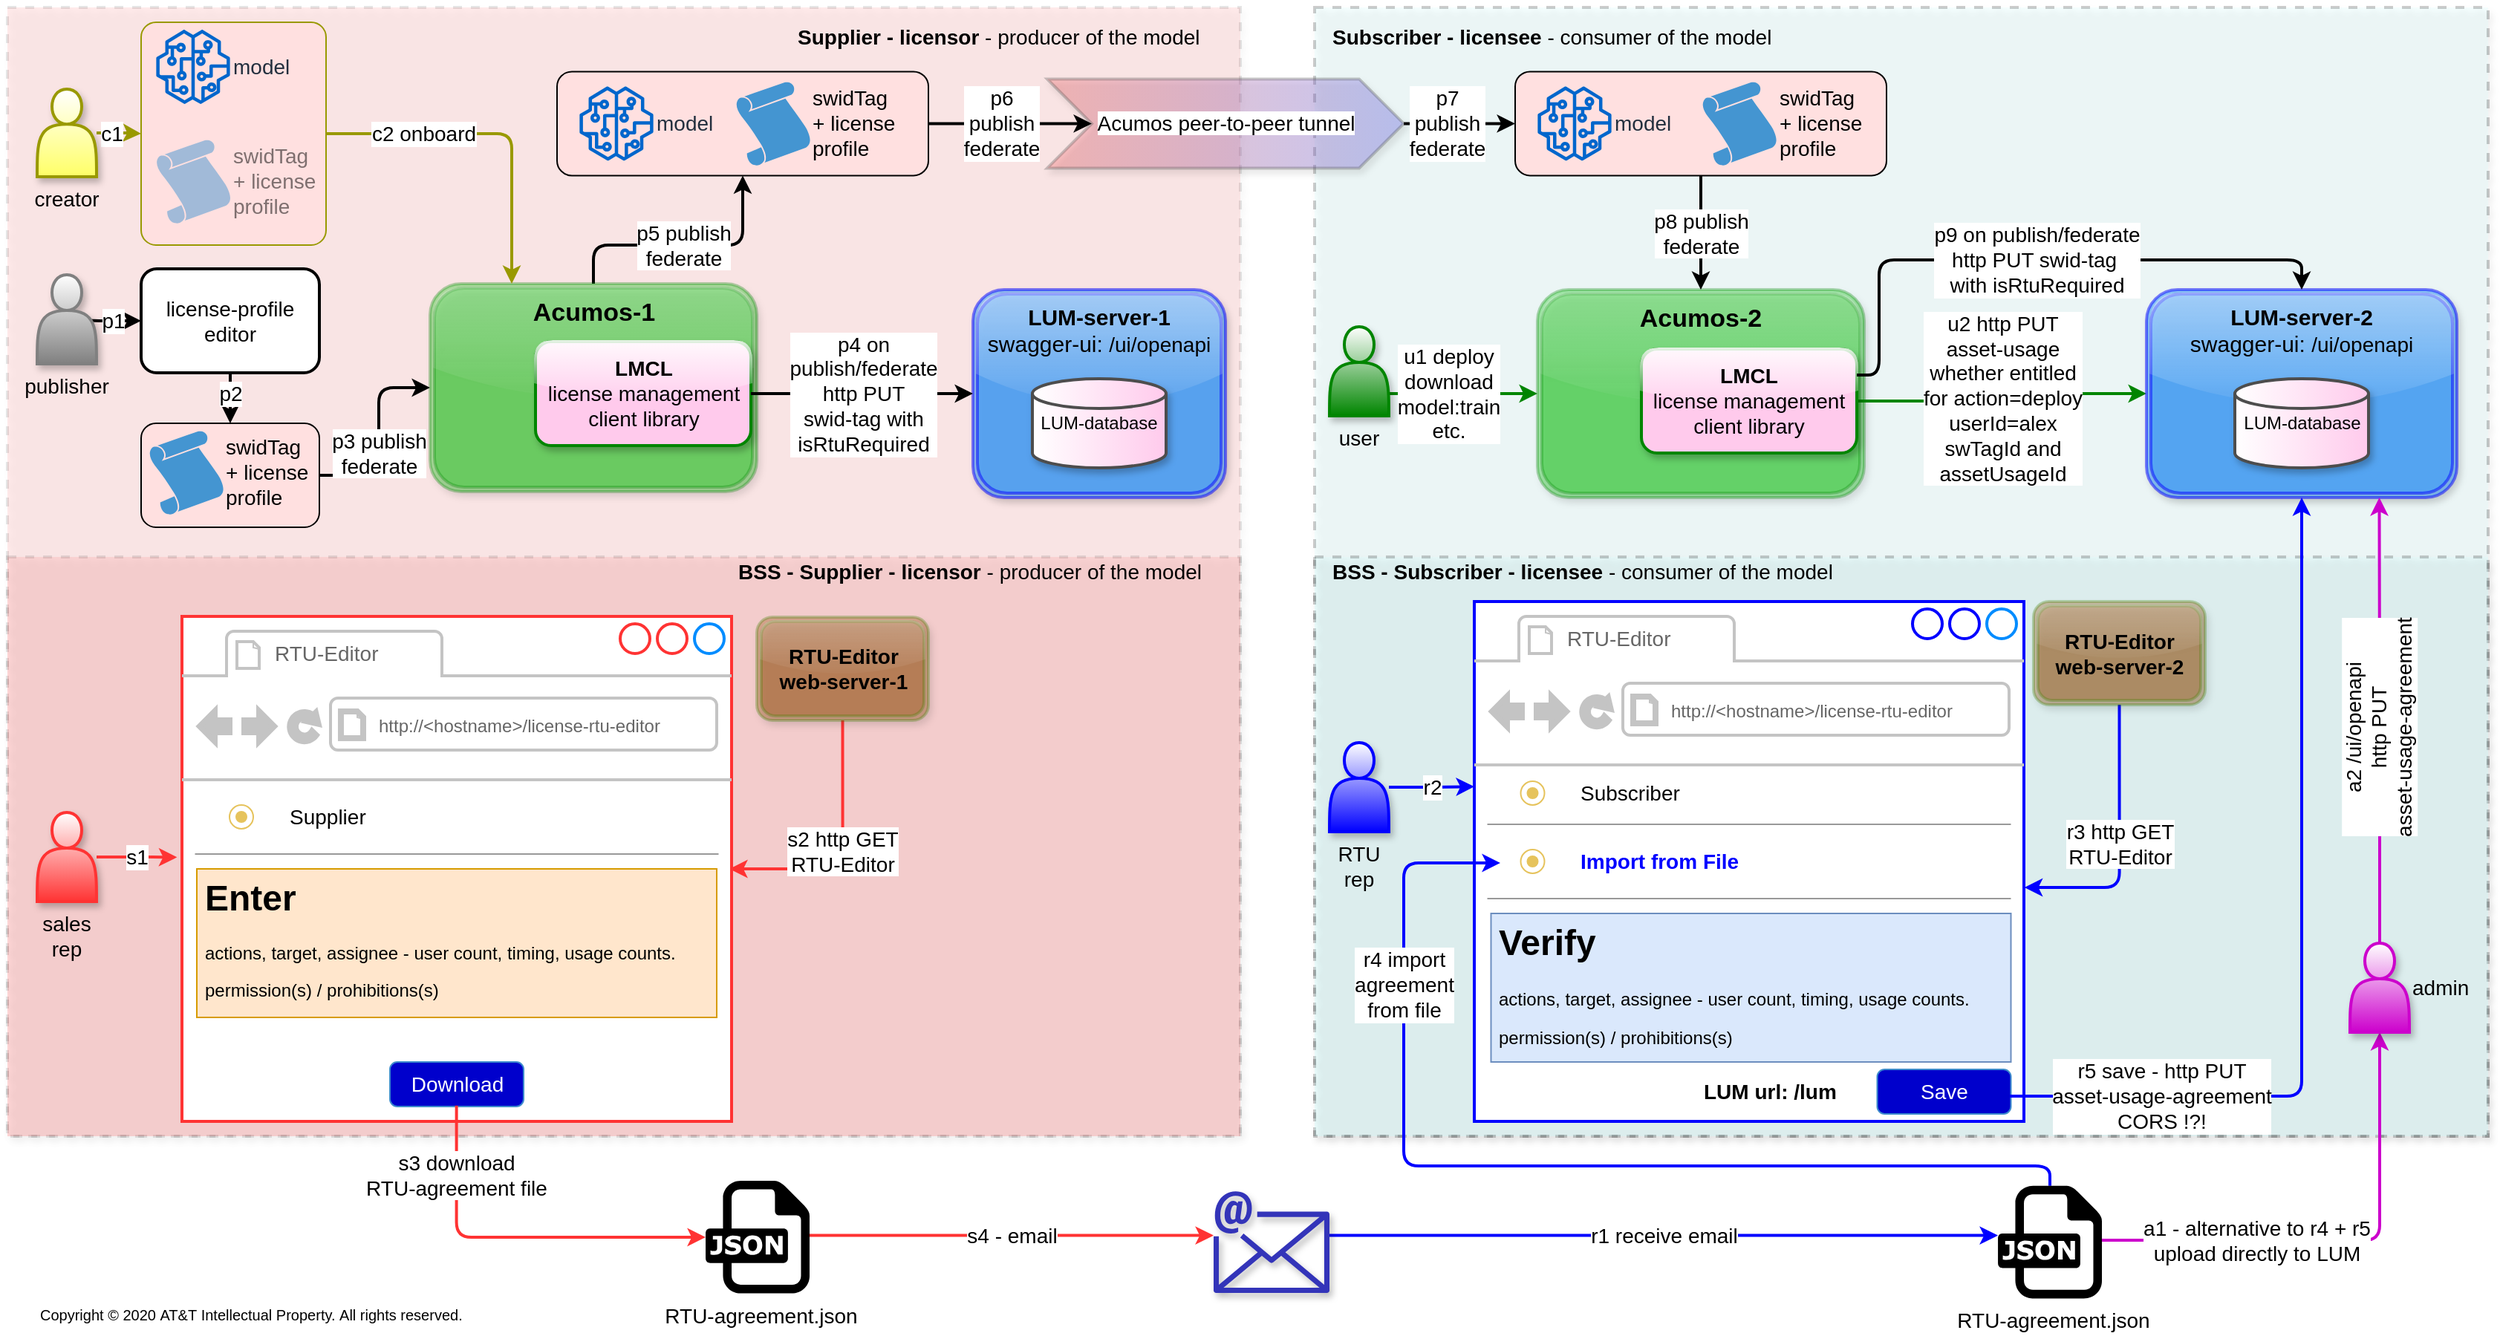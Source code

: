 <mxfile version="12.5.3" type="device"><diagram name="LUM-in-Acumos" id="c7558073-3199-34d8-9f00-42111426c3f3"><mxGraphModel dx="901" dy="1151" grid="1" gridSize="10" guides="1" tooltips="1" connect="1" arrows="1" fold="1" page="1" pageScale="1" pageWidth="850" pageHeight="1100" background="none" math="0" shadow="0"><root><mxCell id="0"/><mxCell id="1" parent="0"/><mxCell id="7IQQKKAkDlxVliAFOVwi-100" value="" style="verticalLabelPosition=middle;verticalAlign=middle;html=1;shape=mxgraph.basic.rect;fillColor2=none;strokeWidth=2;size=20;indent=5;fillColor=#CCFFFF;dashed=1;strokeColor=#000000;perimeterSpacing=0;opacity=20;shadow=1;labelPosition=left;align=right;horizontal=1;" parent="1" vertex="1"><mxGeometry x="1740" y="80" width="790" height="760" as="geometry"/></mxCell><mxCell id="7IQQKKAkDlxVliAFOVwi-120" value="" style="verticalLabelPosition=middle;verticalAlign=middle;html=1;shape=mxgraph.basic.rect;fillColor2=none;strokeWidth=2;size=20;indent=5;fillColor=#FF3333;dashed=1;strokeColor=#000000;perimeterSpacing=0;opacity=10;shadow=1;labelPosition=left;align=right;horizontal=1;" parent="1" vertex="1"><mxGeometry x="860" y="80" width="830" height="760" as="geometry"/></mxCell><mxCell id="X36ImAqJKlXqDDcznmEH-34" value="p7&lt;br&gt;publish&lt;br&gt;federate" style="edgeStyle=orthogonalEdgeStyle;orthogonalLoop=1;jettySize=auto;html=1;entryX=0;entryY=0.5;entryDx=0;entryDy=0;entryPerimeter=0;labelBackgroundColor=#ffffff;strokeColor=#000000;strokeWidth=2;fontSize=14;exitX=1;exitY=0.5;exitDx=0;exitDy=0;exitPerimeter=0;" parent="1" source="X36ImAqJKlXqDDcznmEH-33" target="X36ImAqJKlXqDDcznmEH-4" edge="1"><mxGeometry x="-0.2" relative="1" as="geometry"><mxPoint x="1840" y="158.2" as="sourcePoint"/><mxPoint x="-1" as="offset"/></mxGeometry></mxCell><mxCell id="X36ImAqJKlXqDDcznmEH-33" value="&lt;span style=&quot;background-color: rgb(255 , 255 , 255)&quot;&gt;Acumos peer-to-peer tunnel&lt;/span&gt;" style="html=1;shadow=1;dashed=0;align=center;verticalAlign=middle;shape=mxgraph.arrows2.arrow;dy=0;dx=30;notch=30;labelBackgroundColor=none;strokeColor=#4D4D4D;fillColor=#FF6666;fontSize=14;flipH=0;strokeWidth=2;perimeterSpacing=0;gradientColor=#6666FF;gradientDirection=east;opacity=30;" parent="1" vertex="1"><mxGeometry x="1560" y="128.2" width="240" height="60" as="geometry"/></mxCell><mxCell id="X36ImAqJKlXqDDcznmEH-26" value="" style="verticalLabelPosition=middle;verticalAlign=middle;html=1;shape=mxgraph.basic.rect;fillColor2=none;strokeWidth=2;size=20;indent=5;fillColor=#FF3333;dashed=1;strokeColor=#000000;perimeterSpacing=0;opacity=10;shadow=1;labelPosition=left;align=right;horizontal=1;" parent="1" vertex="1"><mxGeometry x="860" y="450" width="830" height="390" as="geometry"/></mxCell><mxCell id="X36ImAqJKlXqDDcznmEH-28" value="" style="verticalLabelPosition=middle;verticalAlign=middle;html=1;shape=mxgraph.basic.rect;fillColor2=none;strokeWidth=2;size=20;indent=5;fillColor=#CCFFFF;dashed=1;strokeColor=#000000;perimeterSpacing=0;opacity=20;shadow=1;labelPosition=left;align=right;horizontal=1;" parent="1" vertex="1"><mxGeometry x="1740" y="450" width="790" height="390" as="geometry"/></mxCell><mxCell id="X36ImAqJKlXqDDcznmEH-49" value="s4 - email" style="edgeStyle=orthogonalEdgeStyle;orthogonalLoop=1;jettySize=auto;html=1;labelBackgroundColor=#ffffff;strokeColor=#FF3333;strokeWidth=2;fontSize=14;" parent="1" source="7IQQKKAkDlxVliAFOVwi-98" target="X36ImAqJKlXqDDcznmEH-51" edge="1"><mxGeometry relative="1" as="geometry"><mxPoint x="790" y="846.8" as="targetPoint"/><Array as="points"><mxPoint x="1530" y="906.8"/><mxPoint x="1530" y="906.8"/></Array></mxGeometry></mxCell><mxCell id="7IQQKKAkDlxVliAFOVwi-98" value="RTU-agreement.json" style="dashed=0;outlineConnect=0;html=1;align=center;labelPosition=center;verticalLabelPosition=bottom;verticalAlign=top;shape=mxgraph.weblogos.json;fillColor=#0000FF;strokeColor=#FF0000;fontSize=14;spacingLeft=4;gradientColor=none;" parent="1" vertex="1"><mxGeometry x="1330" y="870" width="70" height="75.8" as="geometry"/></mxCell><mxCell id="7IQQKKAkDlxVliAFOVwi-101" value="&lt;b style=&quot;font-size: 14px&quot;&gt;Subscriber - licensee&amp;nbsp;&lt;/b&gt;- consumer of the model" style="text;html=1;resizable=0;autosize=1;align=left;verticalAlign=middle;points=[];fillColor=none;strokeColor=none;rounded=0;shadow=1;dashed=1;opacity=10;fontSize=14;" parent="1" vertex="1"><mxGeometry x="1750" y="90" width="310" height="20" as="geometry"/></mxCell><mxCell id="7IQQKKAkDlxVliAFOVwi-104" value="&lt;font style=&quot;font-size: 14px&quot;&gt;r2&lt;/font&gt;" style="edgeStyle=orthogonalEdgeStyle;orthogonalLoop=1;jettySize=auto;html=1;strokeColor=#0000FF;strokeWidth=2;entryX=0;entryY=0.356;entryDx=0;entryDy=0;entryPerimeter=0;" parent="1" source="7IQQKKAkDlxVliAFOVwi-103" target="7IQQKKAkDlxVliAFOVwi-111" edge="1"><mxGeometry relative="1" as="geometry"><mxPoint x="1865.5" y="535" as="targetPoint"/></mxGeometry></mxCell><mxCell id="7IQQKKAkDlxVliAFOVwi-103" value="RTU&lt;br&gt;rep" style="shape=actor;whiteSpace=wrap;html=1;shadow=1;strokeColor=#0000FF;fillColor=#0000FF;align=center;strokeWidth=2;labelPosition=center;verticalLabelPosition=bottom;verticalAlign=top;fontSize=14;gradientColor=#ffffff;gradientDirection=north;" parent="1" vertex="1"><mxGeometry x="1750" y="575" width="40" height="60" as="geometry"/></mxCell><mxCell id="7IQQKKAkDlxVliAFOVwi-106" value="&lt;font style=&quot;font-size: 14px&quot;&gt;r3 http GET&lt;br&gt;RTU-Editor&lt;/font&gt;" style="edgeStyle=orthogonalEdgeStyle;orthogonalLoop=1;jettySize=auto;html=1;strokeColor=#0000FF;strokeWidth=2;exitX=0.5;exitY=1;exitDx=0;exitDy=0;entryX=1.001;entryY=0.55;entryDx=0;entryDy=0;entryPerimeter=0;" parent="1" source="7IQQKKAkDlxVliAFOVwi-107" target="7IQQKKAkDlxVliAFOVwi-111" edge="1"><mxGeometry relative="1" as="geometry"><mxPoint x="2009.5" y="535" as="sourcePoint"/><mxPoint x="1965.5" y="535" as="targetPoint"/></mxGeometry></mxCell><mxCell id="7IQQKKAkDlxVliAFOVwi-107" value="&lt;span style=&quot;font-weight: 700 ; font-size: 14px&quot;&gt;RTU-Editor&lt;br&gt;web-server-2&lt;/span&gt;" style="shape=ext;double=1;rounded=1;whiteSpace=wrap;html=1;shadow=1;strokeColor=#408000;strokeWidth=2;fillColor=#994C00;align=center;fontSize=14;opacity=30;glass=1;" parent="1" vertex="1"><mxGeometry x="2224" y="480" width="115.5" height="69.5" as="geometry"/></mxCell><mxCell id="7IQQKKAkDlxVliAFOVwi-111" value="" style="strokeWidth=2;shadow=0;dashed=0;align=center;html=1;shape=mxgraph.mockup.containers.browserWindow;rSize=0;strokeColor=#0000FF;strokeColor2=#008cff;strokeColor3=#c4c4c4;mainText=,;recursiveResize=0;fillColor=none;fontSize=10;" parent="1" vertex="1"><mxGeometry x="1847.5" y="480" width="370" height="350" as="geometry"/></mxCell><mxCell id="7IQQKKAkDlxVliAFOVwi-112" value="&lt;font style=&quot;font-size: 14px&quot;&gt;RTU-Editor&lt;/font&gt;" style="strokeWidth=1;shadow=0;dashed=0;align=center;html=1;shape=mxgraph.mockup.containers.anchor;fontSize=17;fontColor=#666666;align=left;" parent="7IQQKKAkDlxVliAFOVwi-111" vertex="1"><mxGeometry x="60" y="12" width="110" height="26" as="geometry"/></mxCell><mxCell id="7IQQKKAkDlxVliAFOVwi-113" value="&lt;font style=&quot;font-size: 12px&quot;&gt;&lt;font style=&quot;font-size: 12px&quot;&gt;http://&amp;lt;hostname&amp;gt;/&lt;/font&gt;license-rtu-editor&lt;/font&gt;&lt;pre style=&quot;font-size: 14px&quot;&gt;&lt;span class=&quot;p&quot; style=&quot;font-size: 14px&quot;&gt;&lt;/span&gt;&lt;/pre&gt;" style="strokeWidth=1;shadow=0;dashed=0;align=center;html=1;shape=mxgraph.mockup.containers.anchor;rSize=0;fontSize=14;fontColor=#666666;align=left;" parent="7IQQKKAkDlxVliAFOVwi-111" vertex="1"><mxGeometry x="130" y="60" width="250" height="40" as="geometry"/></mxCell><mxCell id="7IQQKKAkDlxVliAFOVwi-130" value="&lt;b&gt;LUM url: /lum&lt;/b&gt;" style="text;html=1;resizable=0;autosize=1;align=left;verticalAlign=middle;points=[];fillColor=none;strokeColor=none;rounded=0;shadow=1;dashed=1;opacity=10;fontSize=14;" parent="7IQQKKAkDlxVliAFOVwi-111" vertex="1"><mxGeometry x="152.5" y="320" width="100" height="20" as="geometry"/></mxCell><mxCell id="7IQQKKAkDlxVliAFOVwi-132" value="Save" style="html=1;shadow=0;dashed=0;shape=mxgraph.bootstrap.rrect;rSize=5;fillColor=#0000CC;align=center;strokeColor=#3D8BCD;fontColor=#ffffff;fontSize=14;whiteSpace=wrap;glass=1;" parent="7IQQKKAkDlxVliAFOVwi-111" vertex="1"><mxGeometry x="271.25" y="315" width="90" height="30" as="geometry"/></mxCell><mxCell id="um_TUjvpSPygi6uaW6N0-11" value="&lt;font color=&quot;#0000ff&quot;&gt;&lt;b&gt;Import from File&lt;/b&gt;&lt;/font&gt;" style="html=1;shadow=0;dashed=0;shape=mxgraph.bootstrap.rrect;rSize=5;strokeColor=none;fillColor=none;spacingLeft=50;fontSize=14;align=left;fontColor=#ffffff;whiteSpace=wrap;rounded=0;glass=1;" parent="7IQQKKAkDlxVliAFOVwi-111" vertex="1"><mxGeometry x="19.25" y="160" width="342" height="30" as="geometry"/></mxCell><mxCell id="um_TUjvpSPygi6uaW6N0-12" value="" style="html=1;shadow=0;dashed=0;shape=mxgraph.bootstrap.leftButton;rSize=5;strokeColor=none;fillColor=none;whiteSpace=wrap;resizeHeight=1;" parent="um_TUjvpSPygi6uaW6N0-11" vertex="1"><mxGeometry width="40" height="30" relative="1" as="geometry"/></mxCell><mxCell id="um_TUjvpSPygi6uaW6N0-13" value="" style="html=1;shadow=0;dashed=0;shape=mxgraph.bootstrap.radioButton;rSize=3;strokeColor=#E6C35C;" parent="um_TUjvpSPygi6uaW6N0-12" vertex="1"><mxGeometry x="0.5" y="0.5" width="16" height="16" relative="1" as="geometry"><mxPoint x="-8" y="-8" as="offset"/></mxGeometry></mxCell><mxCell id="X36ImAqJKlXqDDcznmEH-13" value="" style="verticalLabelPosition=bottom;shadow=0;dashed=0;align=center;html=1;verticalAlign=top;strokeWidth=1;shape=mxgraph.mockup.markup.line;strokeColor=#999999;rounded=0;glass=1;fillColor=none;gradientColor=#ffffff;" parent="um_TUjvpSPygi6uaW6N0-11" vertex="1"><mxGeometry x="-10.5" y="-20" width="352.5" height="20" as="geometry"/></mxCell><mxCell id="um_TUjvpSPygi6uaW6N0-15" value="" style="verticalLabelPosition=bottom;shadow=0;dashed=0;align=center;html=1;verticalAlign=top;strokeWidth=1;shape=mxgraph.mockup.markup.line;strokeColor=#999999;rounded=0;glass=1;fillColor=none;gradientColor=#ffffff;" parent="7IQQKKAkDlxVliAFOVwi-111" vertex="1"><mxGeometry x="8.75" y="190" width="352.5" height="20" as="geometry"/></mxCell><mxCell id="X36ImAqJKlXqDDcznmEH-10" value="&lt;font color=&quot;#000000&quot;&gt;Subscriber&lt;/font&gt;" style="html=1;shadow=0;dashed=0;shape=mxgraph.bootstrap.rrect;rSize=5;strokeColor=none;fillColor=none;spacingLeft=50;fontSize=14;align=left;fontColor=#ffffff;whiteSpace=wrap;rounded=0;glass=1;" parent="7IQQKKAkDlxVliAFOVwi-111" vertex="1"><mxGeometry x="19.25" y="114" width="250" height="30" as="geometry"/></mxCell><mxCell id="X36ImAqJKlXqDDcznmEH-11" value="" style="html=1;shadow=0;dashed=0;shape=mxgraph.bootstrap.leftButton;rSize=5;strokeColor=none;fillColor=none;whiteSpace=wrap;resizeHeight=1;" parent="X36ImAqJKlXqDDcznmEH-10" vertex="1"><mxGeometry width="40" height="30" relative="1" as="geometry"/></mxCell><mxCell id="X36ImAqJKlXqDDcznmEH-12" value="" style="html=1;shadow=0;dashed=0;shape=mxgraph.bootstrap.radioButton;rSize=3;strokeColor=#E6C35C;" parent="X36ImAqJKlXqDDcznmEH-11" vertex="1"><mxGeometry x="0.5" y="0.5" width="16" height="16" relative="1" as="geometry"><mxPoint x="-8" y="-8" as="offset"/></mxGeometry></mxCell><mxCell id="V01Do1or3kznx-Z8UBbw-2" value="&lt;h1&gt;Verify&lt;/h1&gt;&lt;p&gt;actions, target, assignee - user count, timing, usage counts.&amp;nbsp;&lt;/p&gt;&lt;p&gt;permission(s) / prohibitions(s)&lt;/p&gt;" style="text;html=1;strokeColor=#6c8ebf;fillColor=#dae8fc;spacing=5;spacingTop=-20;whiteSpace=wrap;overflow=hidden;rounded=0;" vertex="1" parent="7IQQKKAkDlxVliAFOVwi-111"><mxGeometry x="11.25" y="210" width="350" height="100" as="geometry"/></mxCell><mxCell id="7IQQKKAkDlxVliAFOVwi-114" value="&lt;span style=&quot;font-weight: 700 ; font-size: 17px&quot;&gt;Acumos-2&lt;/span&gt;" style="shape=ext;double=1;rounded=1;whiteSpace=wrap;html=1;shadow=1;strokeColor=#008500;strokeWidth=2;fillColor=#00CC00;align=center;verticalAlign=top;fontSize=17;opacity=30;glass=1;" parent="1" vertex="1"><mxGeometry x="1890" y="270" width="220" height="140" as="geometry"/></mxCell><mxCell id="7IQQKKAkDlxVliAFOVwi-119" value="u2 http PUT &lt;br&gt;asset-usage &lt;br&gt;whether&amp;nbsp;entitled &lt;br&gt;for action=deploy&lt;br&gt;userId=alex&lt;br&gt;swTagId and &lt;br&gt;assetUsageId" style="edgeStyle=orthogonalEdgeStyle;orthogonalLoop=1;jettySize=auto;html=1;entryX=0;entryY=0.5;entryDx=0;entryDy=0;strokeColor=#008500;strokeWidth=2;fontSize=14;exitX=1;exitY=0.5;exitDx=0;exitDy=0;fillColor=#e3c800;" parent="1" source="7IQQKKAkDlxVliAFOVwi-115" target="7IQQKKAkDlxVliAFOVwi-108" edge="1"><mxGeometry relative="1" as="geometry"/></mxCell><mxCell id="7IQQKKAkDlxVliAFOVwi-115" value="&lt;b&gt;LMCL&lt;br&gt;&lt;/b&gt;license management client library" style="rounded=1;whiteSpace=wrap;html=1;shadow=1;strokeColor=#008500;strokeWidth=2;fillColor=#FFCAEC;fontSize=14;align=center;glass=1;" parent="1" vertex="1"><mxGeometry x="1960" y="310" width="145" height="70" as="geometry"/></mxCell><mxCell id="7IQQKKAkDlxVliAFOVwi-121" value="&lt;b style=&quot;font-size: 14px&quot;&gt;Supplier - licensor&amp;nbsp;&lt;/b&gt;- producer of the model" style="text;html=1;resizable=0;autosize=1;align=left;verticalAlign=middle;points=[];fillColor=none;strokeColor=none;rounded=0;shadow=1;dashed=1;opacity=10;fontSize=14;" parent="1" vertex="1"><mxGeometry x="1390" y="90" width="290" height="20" as="geometry"/></mxCell><mxCell id="7IQQKKAkDlxVliAFOVwi-122" value="s1" style="edgeStyle=orthogonalEdgeStyle;orthogonalLoop=1;jettySize=auto;html=1;strokeColor=#FF3333;strokeWidth=2;entryX=-0.009;entryY=0.477;entryDx=0;entryDy=0;entryPerimeter=0;fontSize=14;" parent="1" source="7IQQKKAkDlxVliAFOVwi-123" target="7IQQKKAkDlxVliAFOVwi-126" edge="1"><mxGeometry relative="1" as="geometry"><mxPoint x="1006" y="6" as="targetPoint"/></mxGeometry></mxCell><mxCell id="7IQQKKAkDlxVliAFOVwi-123" value="sales&lt;br&gt;rep" style="shape=actor;whiteSpace=wrap;html=1;shadow=1;strokeColor=#FF3333;fillColor=#FF3333;align=center;strokeWidth=2;labelPosition=center;verticalLabelPosition=bottom;verticalAlign=top;fontSize=14;gradientColor=#ffffff;gradientDirection=north;" parent="1" vertex="1"><mxGeometry x="880" y="622" width="40" height="60" as="geometry"/></mxCell><mxCell id="7IQQKKAkDlxVliAFOVwi-124" value="&lt;font style=&quot;font-size: 14px&quot;&gt;s2 http&amp;nbsp;GET&lt;br&gt;RTU-Editor&lt;/font&gt;" style="edgeStyle=orthogonalEdgeStyle;orthogonalLoop=1;jettySize=auto;html=1;strokeColor=#FF3333;strokeWidth=2;exitX=0.5;exitY=1;exitDx=0;exitDy=0;entryX=0.996;entryY=0.5;entryDx=0;entryDy=0;entryPerimeter=0;" parent="1" source="7IQQKKAkDlxVliAFOVwi-125" target="7IQQKKAkDlxVliAFOVwi-126" edge="1"><mxGeometry relative="1" as="geometry"><mxPoint x="1150" y="6" as="sourcePoint"/><mxPoint x="1106" y="6" as="targetPoint"/></mxGeometry></mxCell><mxCell id="7IQQKKAkDlxVliAFOVwi-125" value="&lt;span style=&quot;font-weight: 700 ; font-size: 14px&quot;&gt;RTU-Editor&lt;br&gt;web-server-1&lt;/span&gt;" style="shape=ext;double=1;rounded=1;whiteSpace=wrap;html=1;shadow=1;strokeColor=#408000;strokeWidth=2;fillColor=#994C00;align=center;fontSize=14;glass=1;opacity=30;" parent="1" vertex="1"><mxGeometry x="1364.5" y="490.5" width="115.5" height="69.5" as="geometry"/></mxCell><mxCell id="7IQQKKAkDlxVliAFOVwi-136" value="u1 deploy&lt;br&gt;download&lt;br&gt;model:train&lt;br&gt;etc." style="edgeStyle=orthogonalEdgeStyle;orthogonalLoop=1;jettySize=auto;html=1;entryX=0;entryY=0.5;entryDx=0;entryDy=0;strokeColor=#008500;strokeWidth=2;fontSize=14;exitX=1;exitY=0.75;exitDx=0;exitDy=0;fillColor=#e3c800;" parent="1" source="um_TUjvpSPygi6uaW6N0-2" target="7IQQKKAkDlxVliAFOVwi-114" edge="1"><mxGeometry x="-0.2" relative="1" as="geometry"><mxPoint as="offset"/></mxGeometry></mxCell><mxCell id="um_TUjvpSPygi6uaW6N0-1" value="p8 publish&lt;br&gt;federate" style="edgeStyle=orthogonalEdgeStyle;rounded=1;orthogonalLoop=1;jettySize=auto;html=1;entryX=0.5;entryY=0;entryDx=0;entryDy=0;exitX=0.5;exitY=1;exitDx=0;exitDy=0;exitPerimeter=0;fontSize=14;strokeColor=#000000;strokeWidth=2;" parent="1" source="X36ImAqJKlXqDDcznmEH-4" target="7IQQKKAkDlxVliAFOVwi-114" edge="1"><mxGeometry relative="1" as="geometry"><Array as="points"><mxPoint x="2000" y="233"/><mxPoint x="2000" y="233"/></Array></mxGeometry></mxCell><mxCell id="X36ImAqJKlXqDDcznmEH-59" value="c1" style="edgeStyle=orthogonalEdgeStyle;orthogonalLoop=1;jettySize=auto;html=1;labelBackgroundColor=#ffffff;strokeColor=#999900;strokeWidth=2;fontSize=14;" parent="1" source="7IQQKKAkDlxVliAFOVwi-134" target="X36ImAqJKlXqDDcznmEH-55" edge="1"><mxGeometry x="0.333" y="-10" relative="1" as="geometry"><mxPoint x="-10" y="-10" as="offset"/></mxGeometry></mxCell><mxCell id="7IQQKKAkDlxVliAFOVwi-134" value="creator" style="shape=actor;whiteSpace=wrap;html=1;shadow=1;strokeColor=#999900;fillColor=#FFFF66;align=center;strokeWidth=2;labelPosition=center;verticalLabelPosition=bottom;verticalAlign=top;fontSize=14;gradientColor=#ffffff;gradientDirection=north;" parent="1" vertex="1"><mxGeometry x="880" y="135" width="40" height="59" as="geometry"/></mxCell><mxCell id="um_TUjvpSPygi6uaW6N0-2" value="&lt;font color=&quot;#000000&quot;&gt;user&lt;/font&gt;" style="shape=actor;whiteSpace=wrap;html=1;shadow=1;strokeColor=#008500;fillColor=#008500;align=center;strokeWidth=2;labelPosition=center;verticalLabelPosition=bottom;verticalAlign=top;fontSize=14;fontColor=#ffffff;gradientColor=#ffffff;gradientDirection=north;" parent="1" vertex="1"><mxGeometry x="1750" y="295" width="40" height="60" as="geometry"/></mxCell><mxCell id="7IQQKKAkDlxVliAFOVwi-108" value="&lt;span style=&quot;font-size: 15px&quot;&gt;&lt;b&gt;LUM-server-2&lt;br&gt;&lt;/b&gt;swagger-ui:&amp;nbsp;&lt;/span&gt;&lt;span style=&quot;font-size: 14px ; white-space: pre&quot;&gt;/ui/openapi&lt;/span&gt;" style="shape=ext;double=1;rounded=1;whiteSpace=wrap;html=1;shadow=1;strokeColor=#0000FF;strokeWidth=2;fillColor=#3399FF;align=center;verticalAlign=top;fontSize=15;opacity=50;glass=1;" parent="1" vertex="1"><mxGeometry x="2300" y="270" width="209" height="140" as="geometry"/></mxCell><mxCell id="7IQQKKAkDlxVliAFOVwi-110" value="LUM-database" style="strokeWidth=2;html=1;shape=mxgraph.flowchart.database;whiteSpace=wrap;shadow=1;fillColor=#FFCAEC;align=center;gradientColor=#ffffff;gradientDirection=west;strokeColor=#4D4D4D;" parent="1" vertex="1"><mxGeometry x="2359.5" y="330" width="90" height="60" as="geometry"/></mxCell><mxCell id="7IQQKKAkDlxVliAFOVwi-99" value="r4 import &lt;br style=&quot;font-size: 14px&quot;&gt;agreement &lt;br&gt;from file" style="edgeStyle=orthogonalEdgeStyle;rounded=1;orthogonalLoop=1;jettySize=auto;html=1;strokeColor=#0000FF;strokeWidth=2;fontSize=14;entryX=-0.044;entryY=0.533;entryDx=0;entryDy=0;entryPerimeter=0;" parent="1" source="X36ImAqJKlXqDDcznmEH-46" target="um_TUjvpSPygi6uaW6N0-12" edge="1"><mxGeometry x="0.586" relative="1" as="geometry"><mxPoint x="1850" y="790" as="targetPoint"/><Array as="points"><mxPoint x="2235" y="860"/><mxPoint x="1800" y="860"/><mxPoint x="1800" y="656"/></Array><mxPoint y="-1" as="offset"/><mxPoint x="2234.882" y="836.6" as="sourcePoint"/></mxGeometry></mxCell><mxCell id="7IQQKKAkDlxVliAFOVwi-118" value="p9 on publish/federate&lt;br&gt;http PUT swid-tag&amp;nbsp;&lt;br&gt;with isRtuRequired" style="edgeStyle=orthogonalEdgeStyle;orthogonalLoop=1;jettySize=auto;html=1;strokeColor=#000000;strokeWidth=2;fontSize=14;entryX=0.5;entryY=0;entryDx=0;entryDy=0;exitX=1;exitY=0.25;exitDx=0;exitDy=0;" parent="1" source="7IQQKKAkDlxVliAFOVwi-115" target="7IQQKKAkDlxVliAFOVwi-108" edge="1"><mxGeometry relative="1" as="geometry"><mxPoint x="2200" y="411" as="sourcePoint"/><Array as="points"><mxPoint x="2120" y="328"/><mxPoint x="2120" y="250"/><mxPoint x="2405" y="250"/></Array></mxGeometry></mxCell><mxCell id="X36ImAqJKlXqDDcznmEH-20" value="p6&lt;br&gt;publish&lt;br&gt;federate" style="edgeStyle=orthogonalEdgeStyle;orthogonalLoop=1;jettySize=auto;html=1;strokeColor=#000000;strokeWidth=2;fontSize=14;exitX=1;exitY=0.5;exitDx=0;exitDy=0;exitPerimeter=0;entryX=0;entryY=0.5;entryDx=30;entryDy=0;entryPerimeter=0;" parent="1" source="X36ImAqJKlXqDDcznmEH-40" target="X36ImAqJKlXqDDcznmEH-33" edge="1"><mxGeometry x="-0.111" relative="1" as="geometry"><mxPoint x="1014.5" y="155" as="targetPoint"/><Array as="points"/><mxPoint as="offset"/></mxGeometry></mxCell><mxCell id="X36ImAqJKlXqDDcznmEH-44" value="p5 publish&lt;br&gt;federate" style="edgeStyle=orthogonalEdgeStyle;orthogonalLoop=1;jettySize=auto;html=1;entryX=0.5;entryY=1;entryDx=0;entryDy=0;entryPerimeter=0;labelBackgroundColor=#ffffff;strokeColor=#000000;strokeWidth=2;fontSize=14;exitX=0.5;exitY=0;exitDx=0;exitDy=0;" parent="1" source="X36ImAqJKlXqDDcznmEH-19" target="X36ImAqJKlXqDDcznmEH-40" edge="1"><mxGeometry relative="1" as="geometry"><Array as="points"><mxPoint x="1255" y="240"/><mxPoint x="1355" y="240"/></Array></mxGeometry></mxCell><mxCell id="X36ImAqJKlXqDDcznmEH-19" value="&lt;span style=&quot;font-weight: 700 ; font-size: 17px&quot;&gt;Acumos-1&lt;br&gt;&lt;/span&gt;" style="shape=ext;double=1;rounded=1;whiteSpace=wrap;html=1;shadow=1;strokeColor=#008500;strokeWidth=2;fillColor=#00CC00;align=center;verticalAlign=top;fontSize=17;opacity=30;glass=1;" parent="1" vertex="1"><mxGeometry x="1144.5" y="266" width="220" height="140" as="geometry"/></mxCell><mxCell id="X36ImAqJKlXqDDcznmEH-22" value="p1" style="edgeStyle=orthogonalEdgeStyle;orthogonalLoop=1;jettySize=auto;html=1;entryX=0;entryY=0.5;entryDx=0;entryDy=0;strokeColor=#000000;strokeWidth=2;fontSize=14;labelBackgroundColor=#ffffff;exitX=0.9;exitY=0.5;exitDx=0;exitDy=0;exitPerimeter=0;" parent="1" source="X36ImAqJKlXqDDcznmEH-21" target="wSD7Egzf5vFRTl_RqJS5-3" edge="1"><mxGeometry x="-0.116" relative="1" as="geometry"><Array as="points"><mxPoint x="916" y="291"/></Array><mxPoint as="offset"/></mxGeometry></mxCell><mxCell id="X36ImAqJKlXqDDcznmEH-21" value="publisher" style="shape=actor;whiteSpace=wrap;html=1;shadow=1;strokeColor=#808080;fillColor=#808080;align=center;strokeWidth=2;labelPosition=center;verticalLabelPosition=bottom;verticalAlign=top;fontSize=14;gradientColor=#ffffff;gradientDirection=north;" parent="1" vertex="1"><mxGeometry x="880" y="260" width="40" height="60" as="geometry"/></mxCell><mxCell id="X36ImAqJKlXqDDcznmEH-27" value="&lt;div&gt;&lt;b&gt;BSS - Supplier&amp;nbsp;-&lt;/b&gt; &lt;b&gt;licensor&lt;/b&gt; - producer of the model&lt;/div&gt;" style="text;html=1;resizable=0;autosize=1;align=left;verticalAlign=middle;points=[];fillColor=none;strokeColor=none;rounded=0;shadow=1;dashed=1;opacity=10;fontSize=14;" parent="1" vertex="1"><mxGeometry x="1350" y="450" width="330" height="20" as="geometry"/></mxCell><mxCell id="X36ImAqJKlXqDDcznmEH-30" value="&lt;b style=&quot;font-size: 14px&quot;&gt;BSS - Subscriber - licensee&amp;nbsp;&lt;/b&gt;- consumer of the model" style="text;html=1;resizable=0;autosize=1;align=left;verticalAlign=middle;points=[];fillColor=none;strokeColor=none;rounded=0;shadow=1;dashed=1;opacity=10;fontSize=14;" parent="1" vertex="1"><mxGeometry x="1750" y="450" width="350" height="20" as="geometry"/></mxCell><mxCell id="X36ImAqJKlXqDDcznmEH-31" value="r5 save - http PUT &lt;br&gt;asset-usage-agreement&lt;br&gt;CORS !?!" style="edgeStyle=orthogonalEdgeStyle;orthogonalLoop=1;jettySize=auto;html=1;strokeColor=#0000FF;strokeWidth=2;fontSize=14;exitX=0.992;exitY=0.6;exitDx=0;exitDy=0;exitPerimeter=0;entryX=0.5;entryY=1;entryDx=0;entryDy=0;" parent="1" source="7IQQKKAkDlxVliAFOVwi-132" target="7IQQKKAkDlxVliAFOVwi-108" edge="1"><mxGeometry x="-0.659" relative="1" as="geometry"><mxPoint x="2138.714" y="708.143" as="sourcePoint"/><Array as="points"><mxPoint x="2405" y="813"/></Array><mxPoint as="offset"/><mxPoint x="2404" y="411" as="targetPoint"/></mxGeometry></mxCell><mxCell id="X36ImAqJKlXqDDcznmEH-38" value="" style="group" parent="1" vertex="1" connectable="0"><mxGeometry x="1875" y="123.2" width="250" height="70.0" as="geometry"/></mxCell><mxCell id="X36ImAqJKlXqDDcznmEH-4" value="" style="html=1;outlineConnect=0;whiteSpace=wrap;fillColor=#FFE0E0;shape=mxgraph.archimate3.application;archiType=rounded;fontSize=14;" parent="X36ImAqJKlXqDDcznmEH-38" vertex="1"><mxGeometry width="250" height="70" as="geometry"/></mxCell><mxCell id="X36ImAqJKlXqDDcznmEH-2" value="swidTag&lt;br&gt;+ license&lt;br style=&quot;font-size: 14px&quot;&gt;profile" style="shadow=0;dashed=0;html=1;strokeColor=none;fillColor=#4495D1;labelPosition=right;verticalLabelPosition=middle;verticalAlign=middle;align=left;outlineConnect=0;shape=mxgraph.veeam.license;fontSize=14;" parent="X36ImAqJKlXqDDcznmEH-38" vertex="1"><mxGeometry x="125.0" y="6.8" width="50.8" height="56.4" as="geometry"/></mxCell><mxCell id="X36ImAqJKlXqDDcznmEH-37" value="model" style="outlineConnect=0;fontColor=#232F3E;gradientColor=none;fillColor=#0066CC;strokeColor=none;dashed=0;verticalLabelPosition=middle;verticalAlign=middle;align=left;html=1;fontSize=14;fontStyle=0;aspect=fixed;pointerEvents=1;shape=mxgraph.aws4.sagemaker_model;labelBackgroundColor=none;labelPosition=right;" parent="X36ImAqJKlXqDDcznmEH-38" vertex="1"><mxGeometry x="15" y="10.0" width="50" height="50" as="geometry"/></mxCell><mxCell id="X36ImAqJKlXqDDcznmEH-39" value="" style="group" parent="1" vertex="1" connectable="0"><mxGeometry x="1230" y="123.2" width="250" height="70.0" as="geometry"/></mxCell><mxCell id="X36ImAqJKlXqDDcznmEH-40" value="" style="html=1;outlineConnect=0;whiteSpace=wrap;fillColor=#FFE0E0;shape=mxgraph.archimate3.application;archiType=rounded;fontSize=14;" parent="X36ImAqJKlXqDDcznmEH-39" vertex="1"><mxGeometry width="250" height="70" as="geometry"/></mxCell><mxCell id="X36ImAqJKlXqDDcznmEH-41" value="swidTag&lt;br&gt;+&amp;nbsp;license&lt;br style=&quot;font-size: 14px&quot;&gt;profile" style="shadow=0;dashed=0;html=1;strokeColor=none;fillColor=#4495D1;labelPosition=right;verticalLabelPosition=middle;verticalAlign=middle;align=left;outlineConnect=0;shape=mxgraph.veeam.license;fontSize=14;" parent="X36ImAqJKlXqDDcznmEH-39" vertex="1"><mxGeometry x="119.5" y="6.8" width="50.8" height="56.4" as="geometry"/></mxCell><mxCell id="X36ImAqJKlXqDDcznmEH-42" value="model" style="outlineConnect=0;fontColor=#232F3E;gradientColor=none;fillColor=#0066CC;strokeColor=none;dashed=0;verticalLabelPosition=middle;verticalAlign=middle;align=left;html=1;fontSize=14;fontStyle=0;aspect=fixed;pointerEvents=1;shape=mxgraph.aws4.sagemaker_model;labelBackgroundColor=none;labelPosition=right;" parent="X36ImAqJKlXqDDcznmEH-39" vertex="1"><mxGeometry x="15" y="10.0" width="50" height="50" as="geometry"/></mxCell><mxCell id="X36ImAqJKlXqDDcznmEH-50" value="r1 receive email" style="edgeStyle=orthogonalEdgeStyle;orthogonalLoop=1;jettySize=auto;html=1;labelBackgroundColor=#ffffff;strokeColor=#0000FF;strokeWidth=2;fontSize=14;" parent="1" source="X36ImAqJKlXqDDcznmEH-51" target="X36ImAqJKlXqDDcznmEH-46" edge="1"><mxGeometry relative="1" as="geometry"><mxPoint x="2200" y="917.035" as="targetPoint"/><mxPoint x="2150" y="834.7" as="sourcePoint"/><Array as="points"><mxPoint x="1975" y="906.8"/><mxPoint x="1975" y="906.8"/></Array></mxGeometry></mxCell><mxCell id="7Z7860F7ypqOUBe2YR0e-3" value="a1 - alternative to r4 + r5&lt;br&gt;upload&amp;nbsp;directly&amp;nbsp;to LUM" style="edgeStyle=orthogonalEdgeStyle;rounded=1;orthogonalLoop=1;jettySize=auto;html=1;fontSize=14;strokeColor=#CC00CC;strokeWidth=2;entryX=0.5;entryY=1;entryDx=0;entryDy=0;" parent="1" source="X36ImAqJKlXqDDcznmEH-46" target="7Z7860F7ypqOUBe2YR0e-1" edge="1"><mxGeometry x="-0.365" relative="1" as="geometry"><Array as="points"><mxPoint x="2457" y="910"/></Array><mxPoint x="2240.765" y="836.6" as="sourcePoint"/><mxPoint x="2410" y="790" as="targetPoint"/><mxPoint as="offset"/></mxGeometry></mxCell><mxCell id="X36ImAqJKlXqDDcznmEH-46" value="RTU-agreement.json" style="dashed=0;outlineConnect=0;html=1;align=center;labelPosition=center;verticalLabelPosition=bottom;verticalAlign=top;shape=mxgraph.weblogos.json;fillColor=#0000FF;strokeColor=#0000FF;fontSize=14;spacingLeft=4;" parent="1" vertex="1"><mxGeometry x="2200" y="873.4" width="70" height="75.8" as="geometry"/></mxCell><mxCell id="X36ImAqJKlXqDDcznmEH-51" value="" style="outlineConnect=0;fontColor=#232F3E;gradientColor=none;fillColor=#3334B9;strokeColor=none;dashed=0;verticalLabelPosition=bottom;verticalAlign=top;align=center;html=1;fontSize=12;fontStyle=0;aspect=fixed;pointerEvents=1;shape=mxgraph.aws4.email;shadow=1;labelBackgroundColor=none;" parent="1" vertex="1"><mxGeometry x="1672" y="876.8" width="78" height="69" as="geometry"/></mxCell><mxCell id="X36ImAqJKlXqDDcznmEH-58" value="" style="group;strokeWidth=2;rounded=1;strokeColor=none;" parent="1" vertex="1" connectable="0"><mxGeometry x="950" y="90" width="124.5" height="150" as="geometry"/></mxCell><mxCell id="X36ImAqJKlXqDDcznmEH-55" value="" style="html=1;outlineConnect=0;whiteSpace=wrap;fillColor=#FFE0E0;shape=mxgraph.archimate3.application;archiType=rounded;fontSize=14;strokeColor=#999900;" parent="X36ImAqJKlXqDDcznmEH-58" vertex="1"><mxGeometry width="124.5" height="150" as="geometry"/></mxCell><mxCell id="X36ImAqJKlXqDDcznmEH-57" value="model" style="outlineConnect=0;fontColor=#232F3E;gradientColor=none;fillColor=#0066CC;strokeColor=none;dashed=0;verticalLabelPosition=middle;verticalAlign=middle;align=left;html=1;fontSize=14;fontStyle=0;aspect=fixed;pointerEvents=1;shape=mxgraph.aws4.sagemaker_model;labelBackgroundColor=none;labelPosition=right;" parent="X36ImAqJKlXqDDcznmEH-58" vertex="1"><mxGeometry x="10" y="5" width="50" height="50" as="geometry"/></mxCell><mxCell id="X36ImAqJKlXqDDcznmEH-56" value="swidTag&lt;br&gt;+&amp;nbsp;license&lt;br style=&quot;font-size: 14px&quot;&gt;profile" style="shadow=0;dashed=0;html=1;strokeColor=none;fillColor=#4495D1;labelPosition=right;verticalLabelPosition=middle;verticalAlign=middle;align=left;outlineConnect=0;shape=mxgraph.veeam.license;fontSize=14;opacity=50;textOpacity=50;" parent="X36ImAqJKlXqDDcznmEH-58" vertex="1"><mxGeometry x="9.2" y="79" width="50.8" height="56.4" as="geometry"/></mxCell><mxCell id="X36ImAqJKlXqDDcznmEH-60" value="c2 onboard" style="edgeStyle=orthogonalEdgeStyle;orthogonalLoop=1;jettySize=auto;html=1;entryX=0.25;entryY=0;entryDx=0;entryDy=0;labelBackgroundColor=#ffffff;strokeColor=#999900;strokeWidth=2;fontSize=14;" parent="1" source="X36ImAqJKlXqDDcznmEH-55" target="X36ImAqJKlXqDDcznmEH-19" edge="1"><mxGeometry x="-0.421" relative="1" as="geometry"><mxPoint as="offset"/></mxGeometry></mxCell><mxCell id="X36ImAqJKlXqDDcznmEH-61" value="&lt;span style=&quot;font-weight: 700 ; font-size: 15px&quot;&gt;LUM-server-1&lt;br&gt;&lt;/span&gt;swagger-ui:&amp;nbsp;&lt;span style=&quot;font-size: 14px ; white-space: pre&quot;&gt;/ui/openapi&lt;/span&gt;&lt;span style=&quot;font-weight: 700 ; font-size: 15px&quot;&gt;&lt;br&gt;&lt;/span&gt;" style="shape=ext;double=1;rounded=1;whiteSpace=wrap;html=1;shadow=1;strokeColor=#0000FF;strokeWidth=2;fillColor=#3399FF;align=center;verticalAlign=top;fontSize=15;opacity=50;glass=1;" parent="1" vertex="1"><mxGeometry x="1510" y="270" width="170" height="140" as="geometry"/></mxCell><mxCell id="X36ImAqJKlXqDDcznmEH-62" value="LUM-database" style="strokeWidth=2;html=1;shape=mxgraph.flowchart.database;whiteSpace=wrap;shadow=1;fillColor=#FFCAEC;align=center;gradientColor=#ffffff;gradientDirection=west;strokeColor=#4D4D4D;" parent="1" vertex="1"><mxGeometry x="1550" y="330" width="90" height="60" as="geometry"/></mxCell><mxCell id="X36ImAqJKlXqDDcznmEH-63" value="&lt;b&gt;LMCL&lt;br&gt;&lt;/b&gt;license management client library" style="rounded=1;whiteSpace=wrap;html=1;shadow=1;strokeColor=#008500;strokeWidth=2;fillColor=#FFCAEC;fontSize=14;align=center;glass=1;" parent="1" vertex="1"><mxGeometry x="1215.5" y="305" width="145" height="70" as="geometry"/></mxCell><mxCell id="X36ImAqJKlXqDDcznmEH-64" value="p4 on &lt;br&gt;publish/federate&lt;br&gt;http PUT &lt;br&gt;swid-tag with &lt;br&gt;isRtuRequired" style="edgeStyle=orthogonalEdgeStyle;orthogonalLoop=1;jettySize=auto;html=1;strokeColor=#000000;strokeWidth=2;fontSize=14;exitX=1;exitY=0.5;exitDx=0;exitDy=0;entryX=0;entryY=0.5;entryDx=0;entryDy=0;" parent="1" source="X36ImAqJKlXqDDcznmEH-63" target="X36ImAqJKlXqDDcznmEH-61" edge="1"><mxGeometry relative="1" as="geometry"><mxPoint x="1324.999" y="354.411" as="sourcePoint"/><Array as="points"><mxPoint x="1364" y="340"/></Array><mxPoint x="1510" y="330" as="targetPoint"/></mxGeometry></mxCell><mxCell id="4MSMBA-IvWnr08Yj0rNL-1" value="Copyright © 2020 AT&amp;T Intellectual Property. All rights reserved." style="text;resizable=0;autosize=1;align=left;verticalAlign=middle;points=[];rounded=0;shadow=0;dashed=1;fontSize=10;" parent="1" vertex="1"><mxGeometry x="880" y="950" width="300" height="20" as="geometry"/></mxCell><mxCell id="7Z7860F7ypqOUBe2YR0e-2" value="a2 /ui/openapi&lt;br&gt;http PUT&lt;br&gt;asset-usage-agreement" style="edgeStyle=orthogonalEdgeStyle;rounded=1;orthogonalLoop=1;jettySize=auto;html=1;entryX=0.75;entryY=1;entryDx=0;entryDy=0;fontSize=14;strokeColor=#CC00CC;strokeWidth=2;horizontal=0;" parent="1" source="7Z7860F7ypqOUBe2YR0e-1" target="7IQQKKAkDlxVliAFOVwi-108" edge="1"><mxGeometry y="5" relative="1" as="geometry"><mxPoint x="5" y="5" as="offset"/></mxGeometry></mxCell><mxCell id="7Z7860F7ypqOUBe2YR0e-1" value="admin" style="shape=actor;whiteSpace=wrap;html=1;shadow=1;strokeColor=#CC00CC;fillColor=#CC00CC;align=left;strokeWidth=2;labelPosition=right;verticalLabelPosition=middle;verticalAlign=middle;fontSize=14;gradientColor=#ffffff;gradientDirection=north;" parent="1" vertex="1"><mxGeometry x="2437" y="710" width="40" height="60" as="geometry"/></mxCell><mxCell id="yWDLzT5IuupsZBjHcD3L-5" value="" style="group" parent="1" vertex="1" connectable="0"><mxGeometry x="950" y="360" width="120" height="70" as="geometry"/></mxCell><mxCell id="yWDLzT5IuupsZBjHcD3L-6" value="" style="html=1;outlineConnect=0;whiteSpace=wrap;fillColor=#FFE0E0;shape=mxgraph.archimate3.application;archiType=rounded;fontSize=14;" parent="yWDLzT5IuupsZBjHcD3L-5" vertex="1"><mxGeometry width="120.0" height="70.0" as="geometry"/></mxCell><mxCell id="yWDLzT5IuupsZBjHcD3L-7" value="swidTag&lt;br&gt;+&amp;nbsp;license&lt;br style=&quot;font-size: 14px&quot;&gt;profile" style="shadow=0;dashed=0;html=1;strokeColor=none;fillColor=#4495D1;labelPosition=right;verticalLabelPosition=middle;verticalAlign=middle;align=left;outlineConnect=0;shape=mxgraph.veeam.license;fontSize=14;" parent="yWDLzT5IuupsZBjHcD3L-5" vertex="1"><mxGeometry x="4.5" y="5" width="50.8" height="56.4" as="geometry"/></mxCell><mxCell id="wSD7Egzf5vFRTl_RqJS5-1" value="p3 publish&lt;br&gt;federate" style="edgeStyle=orthogonalEdgeStyle;rounded=1;orthogonalLoop=1;jettySize=auto;html=1;entryX=0;entryY=0.5;entryDx=0;entryDy=0;fontSize=14;strokeWidth=2;exitX=1;exitY=0.5;exitDx=0;exitDy=0;exitPerimeter=0;" parent="1" source="yWDLzT5IuupsZBjHcD3L-6" target="X36ImAqJKlXqDDcznmEH-19" edge="1"><mxGeometry x="-0.401" y="15" relative="1" as="geometry"><mxPoint x="1380" y="230" as="sourcePoint"/><Array as="points"><mxPoint x="1110" y="395"/><mxPoint x="1110" y="336"/></Array><mxPoint x="15" y="-15" as="offset"/></mxGeometry></mxCell><mxCell id="wSD7Egzf5vFRTl_RqJS5-4" value="p2" style="edgeStyle=orthogonalEdgeStyle;rounded=1;orthogonalLoop=1;jettySize=auto;html=1;entryX=0.5;entryY=0;entryDx=0;entryDy=0;entryPerimeter=0;fontSize=14;strokeWidth=2;exitX=0.5;exitY=1;exitDx=0;exitDy=0;" parent="1" source="wSD7Egzf5vFRTl_RqJS5-3" target="yWDLzT5IuupsZBjHcD3L-6" edge="1"><mxGeometry x="-0.192" relative="1" as="geometry"><Array as="points"><mxPoint x="1010" y="340"/><mxPoint x="1010" y="340"/></Array><mxPoint as="offset"/></mxGeometry></mxCell><mxCell id="wSD7Egzf5vFRTl_RqJS5-3" value="&lt;font style=&quot;font-size: 14px&quot;&gt;license-profile&lt;br&gt;editor&lt;/font&gt;" style="rounded=1;whiteSpace=wrap;html=1;strokeColor=#000000;strokeWidth=2;" parent="1" vertex="1"><mxGeometry x="950" y="256" width="120" height="70" as="geometry"/></mxCell><mxCell id="7IQQKKAkDlxVliAFOVwi-126" value="" style="strokeWidth=2;shadow=0;dashed=0;align=center;html=1;shape=mxgraph.mockup.containers.browserWindow;rSize=0;strokeColor=#FF3333;strokeColor2=#008cff;strokeColor3=#c4c4c4;mainText=,;recursiveResize=0;fillColor=none;fontSize=10;" parent="1" vertex="1"><mxGeometry x="977.5" y="490" width="370" height="340" as="geometry"/></mxCell><mxCell id="7IQQKKAkDlxVliAFOVwi-127" value="&lt;font style=&quot;font-size: 14px&quot;&gt;RTU-Editor&lt;/font&gt;" style="strokeWidth=1;shadow=0;dashed=0;align=center;html=1;shape=mxgraph.mockup.containers.anchor;fontSize=17;fontColor=#666666;align=left;" parent="7IQQKKAkDlxVliAFOVwi-126" vertex="1"><mxGeometry x="60" y="12" width="110" height="26" as="geometry"/></mxCell><mxCell id="7IQQKKAkDlxVliAFOVwi-128" value="&lt;font style=&quot;font-size: 12px&quot;&gt;&lt;font style=&quot;font-size: 12px&quot;&gt;http://&amp;lt;hostname&amp;gt;/&lt;/font&gt;license-rtu-editor&lt;/font&gt;&lt;pre style=&quot;font-size: 14px&quot;&gt;&lt;span class=&quot;p&quot; style=&quot;font-size: 14px&quot;&gt;&lt;/span&gt;&lt;/pre&gt;" style="strokeWidth=1;shadow=0;dashed=0;align=center;html=1;shape=mxgraph.mockup.containers.anchor;rSize=0;fontSize=14;fontColor=#666666;align=left;" parent="7IQQKKAkDlxVliAFOVwi-126" vertex="1"><mxGeometry x="130" y="60" width="250" height="40" as="geometry"/></mxCell><mxCell id="X36ImAqJKlXqDDcznmEH-14" value="&lt;font color=&quot;#000000&quot;&gt;Supplier&lt;/font&gt;" style="html=1;shadow=0;dashed=0;shape=mxgraph.bootstrap.rrect;rSize=5;strokeColor=none;fillColor=none;spacingLeft=50;fontSize=14;align=left;fontColor=#ffffff;whiteSpace=wrap;rounded=0;glass=1;" parent="7IQQKKAkDlxVliAFOVwi-126" vertex="1"><mxGeometry x="20" y="120.0" width="250" height="30" as="geometry"/></mxCell><mxCell id="X36ImAqJKlXqDDcznmEH-15" value="" style="html=1;shadow=0;dashed=0;shape=mxgraph.bootstrap.leftButton;rSize=5;strokeColor=none;fillColor=none;whiteSpace=wrap;resizeHeight=1;" parent="X36ImAqJKlXqDDcznmEH-14" vertex="1"><mxGeometry width="40" height="30" relative="1" as="geometry"/></mxCell><mxCell id="X36ImAqJKlXqDDcznmEH-16" value="" style="html=1;shadow=0;dashed=0;shape=mxgraph.bootstrap.radioButton;rSize=3;strokeColor=#E6C35C;" parent="X36ImAqJKlXqDDcznmEH-15" vertex="1"><mxGeometry x="0.5" y="0.5" width="16" height="16" relative="1" as="geometry"><mxPoint x="-8" y="-8" as="offset"/></mxGeometry></mxCell><mxCell id="X36ImAqJKlXqDDcznmEH-18" value="" style="verticalLabelPosition=bottom;shadow=0;dashed=0;align=center;html=1;verticalAlign=top;strokeWidth=1;shape=mxgraph.mockup.markup.line;strokeColor=#999999;rounded=0;glass=1;fillColor=none;gradientColor=#ffffff;" parent="7IQQKKAkDlxVliAFOVwi-126" vertex="1"><mxGeometry x="8.75" y="150" width="352.5" height="20" as="geometry"/></mxCell><mxCell id="V01Do1or3kznx-Z8UBbw-1" value="&lt;h1&gt;Enter&lt;/h1&gt;&lt;p style=&quot;line-height: 100%&quot;&gt;actions, target, assignee - user count, timing, usage counts.&amp;nbsp;&lt;/p&gt;&lt;p&gt;permission(s) / prohibitions(s)&lt;/p&gt;" style="text;html=1;strokeColor=#d79b00;fillColor=#ffe6cc;spacing=5;spacingTop=-20;whiteSpace=wrap;overflow=hidden;rounded=0;" vertex="1" parent="7IQQKKAkDlxVliAFOVwi-126"><mxGeometry x="10" y="170" width="350" height="100" as="geometry"/></mxCell><mxCell id="7IQQKKAkDlxVliAFOVwi-131" value="Download" style="html=1;shadow=0;dashed=0;shape=mxgraph.bootstrap.rrect;rSize=5;fillColor=#0000CC;align=center;strokeColor=#3D8BCD;fontColor=#ffffff;fontSize=14;whiteSpace=wrap;glass=1;" parent="7IQQKKAkDlxVliAFOVwi-126" vertex="1"><mxGeometry x="140" y="300.0" width="90" height="30" as="geometry"/></mxCell><mxCell id="7IQQKKAkDlxVliAFOVwi-129" value="s3 download &lt;br&gt;RTU-agreement file" style="edgeStyle=orthogonalEdgeStyle;orthogonalLoop=1;jettySize=auto;html=1;strokeColor=#FF3333;strokeWidth=2;fontSize=14;exitX=0.498;exitY=0.979;exitDx=0;exitDy=0;exitPerimeter=0;" parent="1" source="7IQQKKAkDlxVliAFOVwi-131" target="7IQQKKAkDlxVliAFOVwi-98" edge="1"><mxGeometry x="-0.635" relative="1" as="geometry"><mxPoint x="1340" y="908" as="targetPoint"/><Array as="points"><mxPoint x="1162" y="908"/></Array><mxPoint x="1040" y="690" as="sourcePoint"/><mxPoint as="offset"/></mxGeometry></mxCell></root></mxGraphModel></diagram></mxfile>